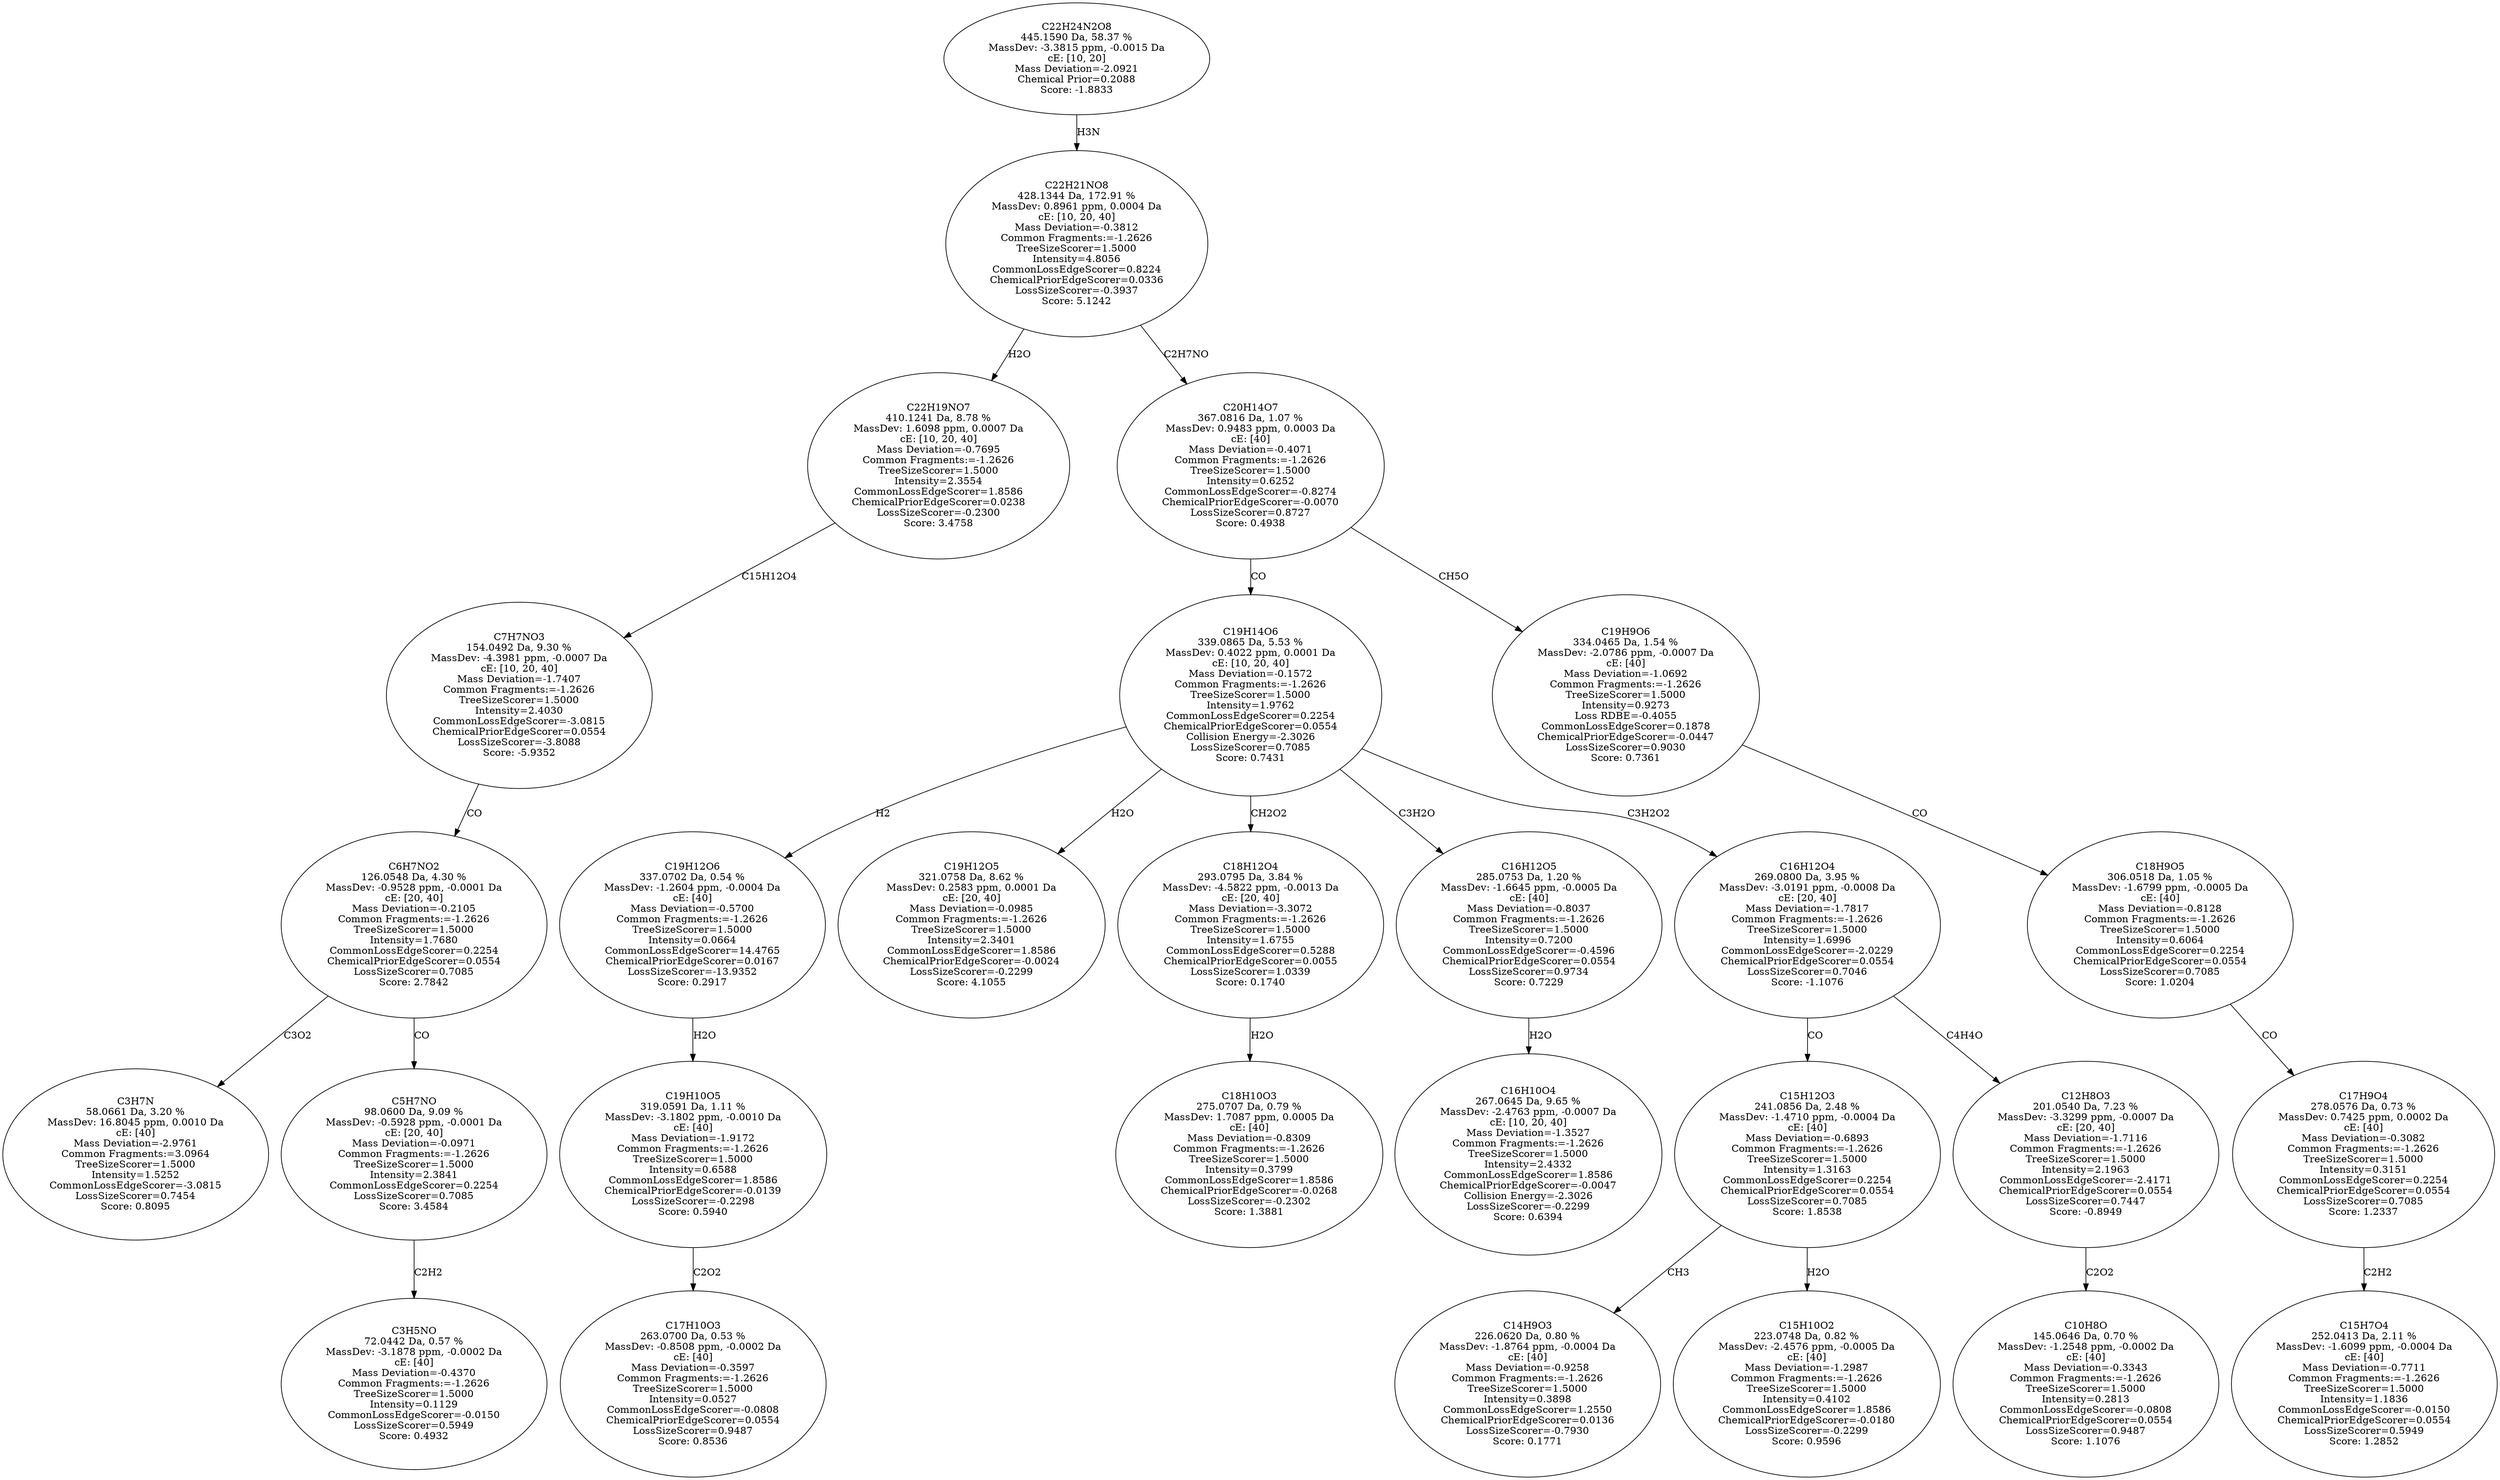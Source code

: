 strict digraph {
v1 [label="C3H7N\n58.0661 Da, 3.20 %\nMassDev: 16.8045 ppm, 0.0010 Da\ncE: [40]\nMass Deviation=-2.9761\nCommon Fragments:=3.0964\nTreeSizeScorer=1.5000\nIntensity=1.5252\nCommonLossEdgeScorer=-3.0815\nLossSizeScorer=0.7454\nScore: 0.8095"];
v2 [label="C3H5NO\n72.0442 Da, 0.57 %\nMassDev: -3.1878 ppm, -0.0002 Da\ncE: [40]\nMass Deviation=-0.4370\nCommon Fragments:=-1.2626\nTreeSizeScorer=1.5000\nIntensity=0.1129\nCommonLossEdgeScorer=-0.0150\nLossSizeScorer=0.5949\nScore: 0.4932"];
v3 [label="C5H7NO\n98.0600 Da, 9.09 %\nMassDev: -0.5928 ppm, -0.0001 Da\ncE: [20, 40]\nMass Deviation=-0.0971\nCommon Fragments:=-1.2626\nTreeSizeScorer=1.5000\nIntensity=2.3841\nCommonLossEdgeScorer=0.2254\nLossSizeScorer=0.7085\nScore: 3.4584"];
v4 [label="C6H7NO2\n126.0548 Da, 4.30 %\nMassDev: -0.9528 ppm, -0.0001 Da\ncE: [20, 40]\nMass Deviation=-0.2105\nCommon Fragments:=-1.2626\nTreeSizeScorer=1.5000\nIntensity=1.7680\nCommonLossEdgeScorer=0.2254\nChemicalPriorEdgeScorer=0.0554\nLossSizeScorer=0.7085\nScore: 2.7842"];
v5 [label="C7H7NO3\n154.0492 Da, 9.30 %\nMassDev: -4.3981 ppm, -0.0007 Da\ncE: [10, 20, 40]\nMass Deviation=-1.7407\nCommon Fragments:=-1.2626\nTreeSizeScorer=1.5000\nIntensity=2.4030\nCommonLossEdgeScorer=-3.0815\nChemicalPriorEdgeScorer=0.0554\nLossSizeScorer=-3.8088\nScore: -5.9352"];
v6 [label="C22H19NO7\n410.1241 Da, 8.78 %\nMassDev: 1.6098 ppm, 0.0007 Da\ncE: [10, 20, 40]\nMass Deviation=-0.7695\nCommon Fragments:=-1.2626\nTreeSizeScorer=1.5000\nIntensity=2.3554\nCommonLossEdgeScorer=1.8586\nChemicalPriorEdgeScorer=0.0238\nLossSizeScorer=-0.2300\nScore: 3.4758"];
v7 [label="C17H10O3\n263.0700 Da, 0.53 %\nMassDev: -0.8508 ppm, -0.0002 Da\ncE: [40]\nMass Deviation=-0.3597\nCommon Fragments:=-1.2626\nTreeSizeScorer=1.5000\nIntensity=0.0527\nCommonLossEdgeScorer=-0.0808\nChemicalPriorEdgeScorer=0.0554\nLossSizeScorer=0.9487\nScore: 0.8536"];
v8 [label="C19H10O5\n319.0591 Da, 1.11 %\nMassDev: -3.1802 ppm, -0.0010 Da\ncE: [40]\nMass Deviation=-1.9172\nCommon Fragments:=-1.2626\nTreeSizeScorer=1.5000\nIntensity=0.6588\nCommonLossEdgeScorer=1.8586\nChemicalPriorEdgeScorer=-0.0139\nLossSizeScorer=-0.2298\nScore: 0.5940"];
v9 [label="C19H12O6\n337.0702 Da, 0.54 %\nMassDev: -1.2604 ppm, -0.0004 Da\ncE: [40]\nMass Deviation=-0.5700\nCommon Fragments:=-1.2626\nTreeSizeScorer=1.5000\nIntensity=0.0664\nCommonLossEdgeScorer=14.4765\nChemicalPriorEdgeScorer=0.0167\nLossSizeScorer=-13.9352\nScore: 0.2917"];
v10 [label="C19H12O5\n321.0758 Da, 8.62 %\nMassDev: 0.2583 ppm, 0.0001 Da\ncE: [20, 40]\nMass Deviation=-0.0985\nCommon Fragments:=-1.2626\nTreeSizeScorer=1.5000\nIntensity=2.3401\nCommonLossEdgeScorer=1.8586\nChemicalPriorEdgeScorer=-0.0024\nLossSizeScorer=-0.2299\nScore: 4.1055"];
v11 [label="C18H10O3\n275.0707 Da, 0.79 %\nMassDev: 1.7087 ppm, 0.0005 Da\ncE: [40]\nMass Deviation=-0.8309\nCommon Fragments:=-1.2626\nTreeSizeScorer=1.5000\nIntensity=0.3799\nCommonLossEdgeScorer=1.8586\nChemicalPriorEdgeScorer=-0.0268\nLossSizeScorer=-0.2302\nScore: 1.3881"];
v12 [label="C18H12O4\n293.0795 Da, 3.84 %\nMassDev: -4.5822 ppm, -0.0013 Da\ncE: [20, 40]\nMass Deviation=-3.3072\nCommon Fragments:=-1.2626\nTreeSizeScorer=1.5000\nIntensity=1.6755\nCommonLossEdgeScorer=0.5288\nChemicalPriorEdgeScorer=0.0055\nLossSizeScorer=1.0339\nScore: 0.1740"];
v13 [label="C16H10O4\n267.0645 Da, 9.65 %\nMassDev: -2.4763 ppm, -0.0007 Da\ncE: [10, 20, 40]\nMass Deviation=-1.3527\nCommon Fragments:=-1.2626\nTreeSizeScorer=1.5000\nIntensity=2.4332\nCommonLossEdgeScorer=1.8586\nChemicalPriorEdgeScorer=-0.0047\nCollision Energy=-2.3026\nLossSizeScorer=-0.2299\nScore: 0.6394"];
v14 [label="C16H12O5\n285.0753 Da, 1.20 %\nMassDev: -1.6645 ppm, -0.0005 Da\ncE: [40]\nMass Deviation=-0.8037\nCommon Fragments:=-1.2626\nTreeSizeScorer=1.5000\nIntensity=0.7200\nCommonLossEdgeScorer=-0.4596\nChemicalPriorEdgeScorer=0.0554\nLossSizeScorer=0.9734\nScore: 0.7229"];
v15 [label="C14H9O3\n226.0620 Da, 0.80 %\nMassDev: -1.8764 ppm, -0.0004 Da\ncE: [40]\nMass Deviation=-0.9258\nCommon Fragments:=-1.2626\nTreeSizeScorer=1.5000\nIntensity=0.3898\nCommonLossEdgeScorer=1.2550\nChemicalPriorEdgeScorer=0.0136\nLossSizeScorer=-0.7930\nScore: 0.1771"];
v16 [label="C15H10O2\n223.0748 Da, 0.82 %\nMassDev: -2.4576 ppm, -0.0005 Da\ncE: [40]\nMass Deviation=-1.2987\nCommon Fragments:=-1.2626\nTreeSizeScorer=1.5000\nIntensity=0.4102\nCommonLossEdgeScorer=1.8586\nChemicalPriorEdgeScorer=-0.0180\nLossSizeScorer=-0.2299\nScore: 0.9596"];
v17 [label="C15H12O3\n241.0856 Da, 2.48 %\nMassDev: -1.4710 ppm, -0.0004 Da\ncE: [40]\nMass Deviation=-0.6893\nCommon Fragments:=-1.2626\nTreeSizeScorer=1.5000\nIntensity=1.3163\nCommonLossEdgeScorer=0.2254\nChemicalPriorEdgeScorer=0.0554\nLossSizeScorer=0.7085\nScore: 1.8538"];
v18 [label="C10H8O\n145.0646 Da, 0.70 %\nMassDev: -1.2548 ppm, -0.0002 Da\ncE: [40]\nMass Deviation=-0.3343\nCommon Fragments:=-1.2626\nTreeSizeScorer=1.5000\nIntensity=0.2813\nCommonLossEdgeScorer=-0.0808\nChemicalPriorEdgeScorer=0.0554\nLossSizeScorer=0.9487\nScore: 1.1076"];
v19 [label="C12H8O3\n201.0540 Da, 7.23 %\nMassDev: -3.3299 ppm, -0.0007 Da\ncE: [20, 40]\nMass Deviation=-1.7116\nCommon Fragments:=-1.2626\nTreeSizeScorer=1.5000\nIntensity=2.1963\nCommonLossEdgeScorer=-2.4171\nChemicalPriorEdgeScorer=0.0554\nLossSizeScorer=0.7447\nScore: -0.8949"];
v20 [label="C16H12O4\n269.0800 Da, 3.95 %\nMassDev: -3.0191 ppm, -0.0008 Da\ncE: [20, 40]\nMass Deviation=-1.7817\nCommon Fragments:=-1.2626\nTreeSizeScorer=1.5000\nIntensity=1.6996\nCommonLossEdgeScorer=-2.0229\nChemicalPriorEdgeScorer=0.0554\nLossSizeScorer=0.7046\nScore: -1.1076"];
v21 [label="C19H14O6\n339.0865 Da, 5.53 %\nMassDev: 0.4022 ppm, 0.0001 Da\ncE: [10, 20, 40]\nMass Deviation=-0.1572\nCommon Fragments:=-1.2626\nTreeSizeScorer=1.5000\nIntensity=1.9762\nCommonLossEdgeScorer=0.2254\nChemicalPriorEdgeScorer=0.0554\nCollision Energy=-2.3026\nLossSizeScorer=0.7085\nScore: 0.7431"];
v22 [label="C15H7O4\n252.0413 Da, 2.11 %\nMassDev: -1.6099 ppm, -0.0004 Da\ncE: [40]\nMass Deviation=-0.7711\nCommon Fragments:=-1.2626\nTreeSizeScorer=1.5000\nIntensity=1.1836\nCommonLossEdgeScorer=-0.0150\nChemicalPriorEdgeScorer=0.0554\nLossSizeScorer=0.5949\nScore: 1.2852"];
v23 [label="C17H9O4\n278.0576 Da, 0.73 %\nMassDev: 0.7425 ppm, 0.0002 Da\ncE: [40]\nMass Deviation=-0.3082\nCommon Fragments:=-1.2626\nTreeSizeScorer=1.5000\nIntensity=0.3151\nCommonLossEdgeScorer=0.2254\nChemicalPriorEdgeScorer=0.0554\nLossSizeScorer=0.7085\nScore: 1.2337"];
v24 [label="C18H9O5\n306.0518 Da, 1.05 %\nMassDev: -1.6799 ppm, -0.0005 Da\ncE: [40]\nMass Deviation=-0.8128\nCommon Fragments:=-1.2626\nTreeSizeScorer=1.5000\nIntensity=0.6064\nCommonLossEdgeScorer=0.2254\nChemicalPriorEdgeScorer=0.0554\nLossSizeScorer=0.7085\nScore: 1.0204"];
v25 [label="C19H9O6\n334.0465 Da, 1.54 %\nMassDev: -2.0786 ppm, -0.0007 Da\ncE: [40]\nMass Deviation=-1.0692\nCommon Fragments:=-1.2626\nTreeSizeScorer=1.5000\nIntensity=0.9273\nLoss RDBE=-0.4055\nCommonLossEdgeScorer=0.1878\nChemicalPriorEdgeScorer=-0.0447\nLossSizeScorer=0.9030\nScore: 0.7361"];
v26 [label="C20H14O7\n367.0816 Da, 1.07 %\nMassDev: 0.9483 ppm, 0.0003 Da\ncE: [40]\nMass Deviation=-0.4071\nCommon Fragments:=-1.2626\nTreeSizeScorer=1.5000\nIntensity=0.6252\nCommonLossEdgeScorer=-0.8274\nChemicalPriorEdgeScorer=-0.0070\nLossSizeScorer=0.8727\nScore: 0.4938"];
v27 [label="C22H21NO8\n428.1344 Da, 172.91 %\nMassDev: 0.8961 ppm, 0.0004 Da\ncE: [10, 20, 40]\nMass Deviation=-0.3812\nCommon Fragments:=-1.2626\nTreeSizeScorer=1.5000\nIntensity=4.8056\nCommonLossEdgeScorer=0.8224\nChemicalPriorEdgeScorer=0.0336\nLossSizeScorer=-0.3937\nScore: 5.1242"];
v28 [label="C22H24N2O8\n445.1590 Da, 58.37 %\nMassDev: -3.3815 ppm, -0.0015 Da\ncE: [10, 20]\nMass Deviation=-2.0921\nChemical Prior=0.2088\nScore: -1.8833"];
v4 -> v1 [label="C3O2"];
v3 -> v2 [label="C2H2"];
v4 -> v3 [label="CO"];
v5 -> v4 [label="CO"];
v6 -> v5 [label="C15H12O4"];
v27 -> v6 [label="H2O"];
v8 -> v7 [label="C2O2"];
v9 -> v8 [label="H2O"];
v21 -> v9 [label="H2"];
v21 -> v10 [label="H2O"];
v12 -> v11 [label="H2O"];
v21 -> v12 [label="CH2O2"];
v14 -> v13 [label="H2O"];
v21 -> v14 [label="C3H2O"];
v17 -> v15 [label="CH3"];
v17 -> v16 [label="H2O"];
v20 -> v17 [label="CO"];
v19 -> v18 [label="C2O2"];
v20 -> v19 [label="C4H4O"];
v21 -> v20 [label="C3H2O2"];
v26 -> v21 [label="CO"];
v23 -> v22 [label="C2H2"];
v24 -> v23 [label="CO"];
v25 -> v24 [label="CO"];
v26 -> v25 [label="CH5O"];
v27 -> v26 [label="C2H7NO"];
v28 -> v27 [label="H3N"];
}